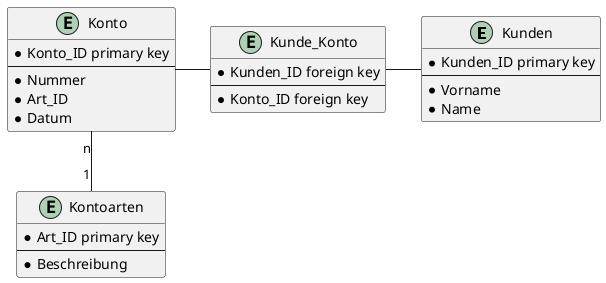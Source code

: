 @startuml name Konto
entity Kunden {
    * Kunden_ID primary key 
    --
    * Vorname
    * Name
}
entity Konto {
    * Konto_ID primary key 
    --
    * Nummer 
    * Art_ID 
    * Datum 
}
entity Kontoarten {
    * Art_ID primary key 
    --
    * Beschreibung 
}
entity Kunde_Konto {
    * Kunden_ID foreign key 
    --
    * Konto_ID foreign key 
}
Konto "n" -- "1" Kontoarten
Konto - Kunde_Konto
Kunde_Konto- Kunden
@enduml